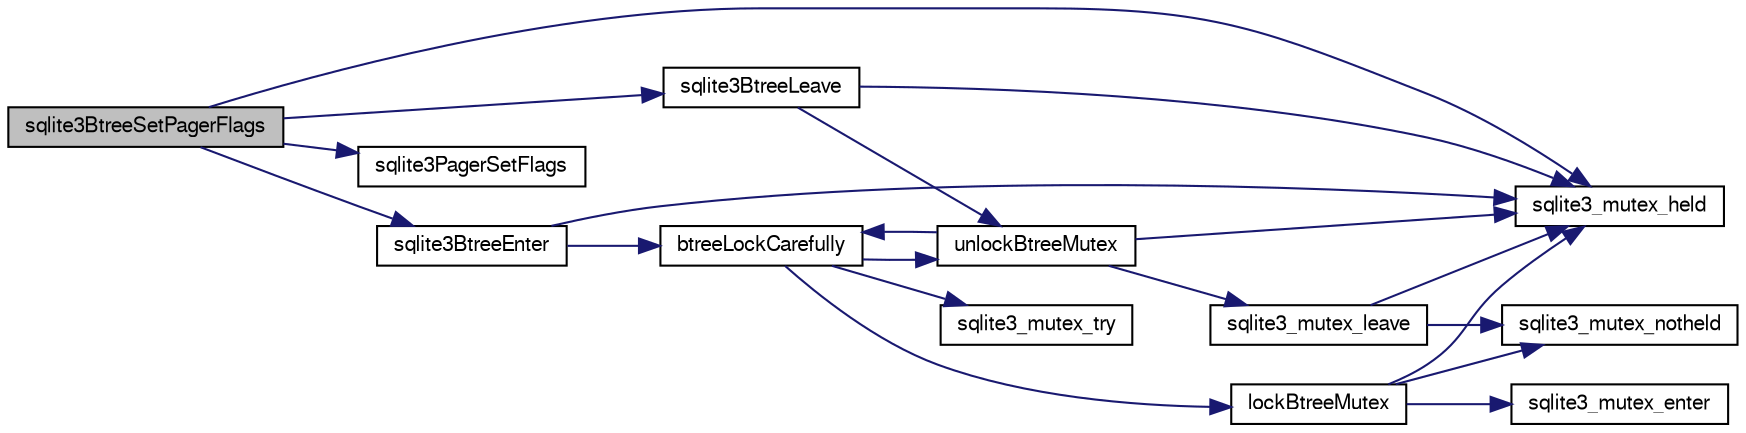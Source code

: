 digraph "sqlite3BtreeSetPagerFlags"
{
  edge [fontname="FreeSans",fontsize="10",labelfontname="FreeSans",labelfontsize="10"];
  node [fontname="FreeSans",fontsize="10",shape=record];
  rankdir="LR";
  Node465839 [label="sqlite3BtreeSetPagerFlags",height=0.2,width=0.4,color="black", fillcolor="grey75", style="filled", fontcolor="black"];
  Node465839 -> Node465840 [color="midnightblue",fontsize="10",style="solid",fontname="FreeSans"];
  Node465840 [label="sqlite3_mutex_held",height=0.2,width=0.4,color="black", fillcolor="white", style="filled",URL="$sqlite3_8c.html#acf77da68932b6bc163c5e68547ecc3e7"];
  Node465839 -> Node465841 [color="midnightblue",fontsize="10",style="solid",fontname="FreeSans"];
  Node465841 [label="sqlite3BtreeEnter",height=0.2,width=0.4,color="black", fillcolor="white", style="filled",URL="$sqlite3_8c.html#afa05d700ca373993fe6b0525b867feff"];
  Node465841 -> Node465840 [color="midnightblue",fontsize="10",style="solid",fontname="FreeSans"];
  Node465841 -> Node465842 [color="midnightblue",fontsize="10",style="solid",fontname="FreeSans"];
  Node465842 [label="btreeLockCarefully",height=0.2,width=0.4,color="black", fillcolor="white", style="filled",URL="$sqlite3_8c.html#a796746b1c1e4d6926960636bd74c79d7"];
  Node465842 -> Node465843 [color="midnightblue",fontsize="10",style="solid",fontname="FreeSans"];
  Node465843 [label="sqlite3_mutex_try",height=0.2,width=0.4,color="black", fillcolor="white", style="filled",URL="$sqlite3_8c.html#a196f84b09bdfda96ae5ae23189be1ec8"];
  Node465842 -> Node465844 [color="midnightblue",fontsize="10",style="solid",fontname="FreeSans"];
  Node465844 [label="unlockBtreeMutex",height=0.2,width=0.4,color="black", fillcolor="white", style="filled",URL="$sqlite3_8c.html#a29bc7d1c753dfa2af9fb296b7dc19a4a"];
  Node465844 -> Node465840 [color="midnightblue",fontsize="10",style="solid",fontname="FreeSans"];
  Node465844 -> Node465845 [color="midnightblue",fontsize="10",style="solid",fontname="FreeSans"];
  Node465845 [label="sqlite3_mutex_leave",height=0.2,width=0.4,color="black", fillcolor="white", style="filled",URL="$sqlite3_8c.html#a5838d235601dbd3c1fa993555c6bcc93"];
  Node465845 -> Node465840 [color="midnightblue",fontsize="10",style="solid",fontname="FreeSans"];
  Node465845 -> Node465846 [color="midnightblue",fontsize="10",style="solid",fontname="FreeSans"];
  Node465846 [label="sqlite3_mutex_notheld",height=0.2,width=0.4,color="black", fillcolor="white", style="filled",URL="$sqlite3_8c.html#a83967c837c1c000d3b5adcfaa688f5dc"];
  Node465844 -> Node465842 [color="midnightblue",fontsize="10",style="solid",fontname="FreeSans"];
  Node465842 -> Node465847 [color="midnightblue",fontsize="10",style="solid",fontname="FreeSans"];
  Node465847 [label="lockBtreeMutex",height=0.2,width=0.4,color="black", fillcolor="white", style="filled",URL="$sqlite3_8c.html#ab1714bc62ac8a451c7b17bc53053ca53"];
  Node465847 -> Node465846 [color="midnightblue",fontsize="10",style="solid",fontname="FreeSans"];
  Node465847 -> Node465840 [color="midnightblue",fontsize="10",style="solid",fontname="FreeSans"];
  Node465847 -> Node465848 [color="midnightblue",fontsize="10",style="solid",fontname="FreeSans"];
  Node465848 [label="sqlite3_mutex_enter",height=0.2,width=0.4,color="black", fillcolor="white", style="filled",URL="$sqlite3_8c.html#a1c12cde690bd89f104de5cbad12a6bf5"];
  Node465839 -> Node465849 [color="midnightblue",fontsize="10",style="solid",fontname="FreeSans"];
  Node465849 [label="sqlite3PagerSetFlags",height=0.2,width=0.4,color="black", fillcolor="white", style="filled",URL="$sqlite3_8c.html#a6c4fa8208b09ece55d1ac8394c564d27"];
  Node465839 -> Node465850 [color="midnightblue",fontsize="10",style="solid",fontname="FreeSans"];
  Node465850 [label="sqlite3BtreeLeave",height=0.2,width=0.4,color="black", fillcolor="white", style="filled",URL="$sqlite3_8c.html#a460e4f89d1aeef4b4d334cfe8165da89"];
  Node465850 -> Node465844 [color="midnightblue",fontsize="10",style="solid",fontname="FreeSans"];
  Node465850 -> Node465840 [color="midnightblue",fontsize="10",style="solid",fontname="FreeSans"];
}

